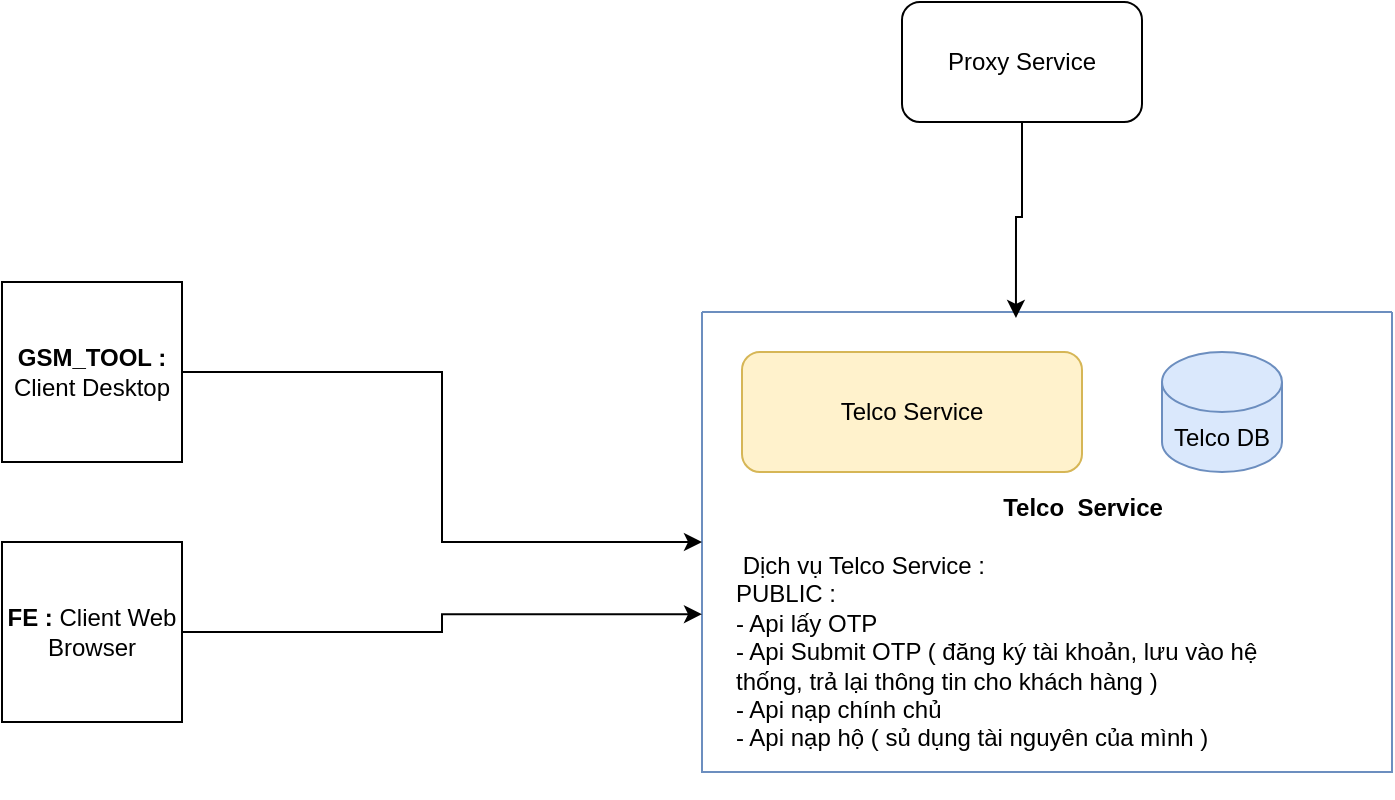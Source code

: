 <mxfile version="24.8.6">
  <diagram name="Page-1" id="5f0bae14-7c28-e335-631c-24af17079c00">
    <mxGraphModel dx="1434" dy="2223" grid="1" gridSize="10" guides="1" tooltips="1" connect="1" arrows="1" fold="1" page="1" pageScale="1" pageWidth="1100" pageHeight="850" background="none" math="0" shadow="0">
      <root>
        <mxCell id="0" />
        <mxCell id="1" parent="0" />
        <mxCell id="KPSFEAyEa-h0zJyFd5Fp-1" value="Post" style="swimlane;startSize=0;rounded=1;shadow=0;labelBackgroundColor=none;noLabel=1;fillColor=#dae8fc;strokeColor=#6c8ebf;" vertex="1" parent="1">
          <mxGeometry x="430" y="-655" width="345" height="230" as="geometry" />
        </mxCell>
        <mxCell id="KPSFEAyEa-h0zJyFd5Fp-2" value="&lt;b&gt;Telco&amp;nbsp; Service&lt;br&gt;&lt;/b&gt;" style="text;html=1;align=center;verticalAlign=middle;resizable=0;points=[];autosize=1;strokeColor=none;fillColor=none;" vertex="1" parent="KPSFEAyEa-h0zJyFd5Fp-1">
          <mxGeometry x="140" y="82.5" width="100" height="30" as="geometry" />
        </mxCell>
        <mxCell id="KPSFEAyEa-h0zJyFd5Fp-3" value="Telco Service" style="rounded=1;whiteSpace=wrap;html=1;fillColor=#fff2cc;strokeColor=#d6b656;" vertex="1" parent="KPSFEAyEa-h0zJyFd5Fp-1">
          <mxGeometry x="20" y="20" width="170" height="60" as="geometry" />
        </mxCell>
        <mxCell id="KPSFEAyEa-h0zJyFd5Fp-4" value="Telco DB" style="shape=cylinder3;whiteSpace=wrap;html=1;boundedLbl=1;backgroundOutline=1;size=15;fillColor=#dae8fc;strokeColor=#6c8ebf;" vertex="1" parent="KPSFEAyEa-h0zJyFd5Fp-1">
          <mxGeometry x="230" y="20" width="60" height="60" as="geometry" />
        </mxCell>
        <mxCell id="KPSFEAyEa-h0zJyFd5Fp-5" value="&lt;div&gt;&amp;nbsp;Dịch vụ Telco Service : &lt;br&gt;&lt;/div&gt;&lt;div&gt;PUBLIC : &lt;br&gt;&lt;/div&gt;&lt;div&gt;- Api lấy OTP &lt;br&gt;&lt;/div&gt;&lt;div&gt;- Api Submit OTP ( đăng ký tài khoản, lưu vào hệ thống, trả lại thông tin cho khách hàng ) &lt;br&gt;&lt;/div&gt;&lt;div&gt;- Api nạp chính chủ &lt;br&gt;&lt;/div&gt;&lt;div&gt;- Api nạp hộ ( sủ dụng tài nguyên của mình ) &lt;br&gt;&lt;/div&gt;&lt;div&gt;&lt;br&gt;&lt;/div&gt;&lt;div&gt;&lt;br&gt; &lt;/div&gt;" style="text;html=1;whiteSpace=wrap;overflow=hidden;rounded=0;" vertex="1" parent="KPSFEAyEa-h0zJyFd5Fp-1">
          <mxGeometry x="15" y="112.5" width="295" height="127.5" as="geometry" />
        </mxCell>
        <mxCell id="KPSFEAyEa-h0zJyFd5Fp-8" style="edgeStyle=orthogonalEdgeStyle;rounded=0;orthogonalLoop=1;jettySize=auto;html=1;" edge="1" parent="1" source="KPSFEAyEa-h0zJyFd5Fp-6" target="KPSFEAyEa-h0zJyFd5Fp-1">
          <mxGeometry relative="1" as="geometry" />
        </mxCell>
        <mxCell id="KPSFEAyEa-h0zJyFd5Fp-6" value="&lt;b&gt;GSM_TOOL : &lt;/b&gt;Client Desktop " style="whiteSpace=wrap;html=1;aspect=fixed;" vertex="1" parent="1">
          <mxGeometry x="80" y="-670" width="90" height="90" as="geometry" />
        </mxCell>
        <mxCell id="KPSFEAyEa-h0zJyFd5Fp-7" value="&lt;b&gt;FE : &lt;/b&gt;Client Web Browser " style="whiteSpace=wrap;html=1;aspect=fixed;" vertex="1" parent="1">
          <mxGeometry x="80" y="-540" width="90" height="90" as="geometry" />
        </mxCell>
        <mxCell id="KPSFEAyEa-h0zJyFd5Fp-9" style="edgeStyle=orthogonalEdgeStyle;rounded=0;orthogonalLoop=1;jettySize=auto;html=1;entryX=0;entryY=0.657;entryDx=0;entryDy=0;entryPerimeter=0;" edge="1" parent="1" source="KPSFEAyEa-h0zJyFd5Fp-7" target="KPSFEAyEa-h0zJyFd5Fp-1">
          <mxGeometry relative="1" as="geometry" />
        </mxCell>
        <mxCell id="KPSFEAyEa-h0zJyFd5Fp-15" value="Proxy Service " style="rounded=1;whiteSpace=wrap;html=1;" vertex="1" parent="1">
          <mxGeometry x="530" y="-810" width="120" height="60" as="geometry" />
        </mxCell>
        <mxCell id="KPSFEAyEa-h0zJyFd5Fp-17" style="edgeStyle=orthogonalEdgeStyle;rounded=0;orthogonalLoop=1;jettySize=auto;html=1;entryX=0.455;entryY=0.013;entryDx=0;entryDy=0;entryPerimeter=0;" edge="1" parent="1" source="KPSFEAyEa-h0zJyFd5Fp-15" target="KPSFEAyEa-h0zJyFd5Fp-1">
          <mxGeometry relative="1" as="geometry" />
        </mxCell>
      </root>
    </mxGraphModel>
  </diagram>
</mxfile>

